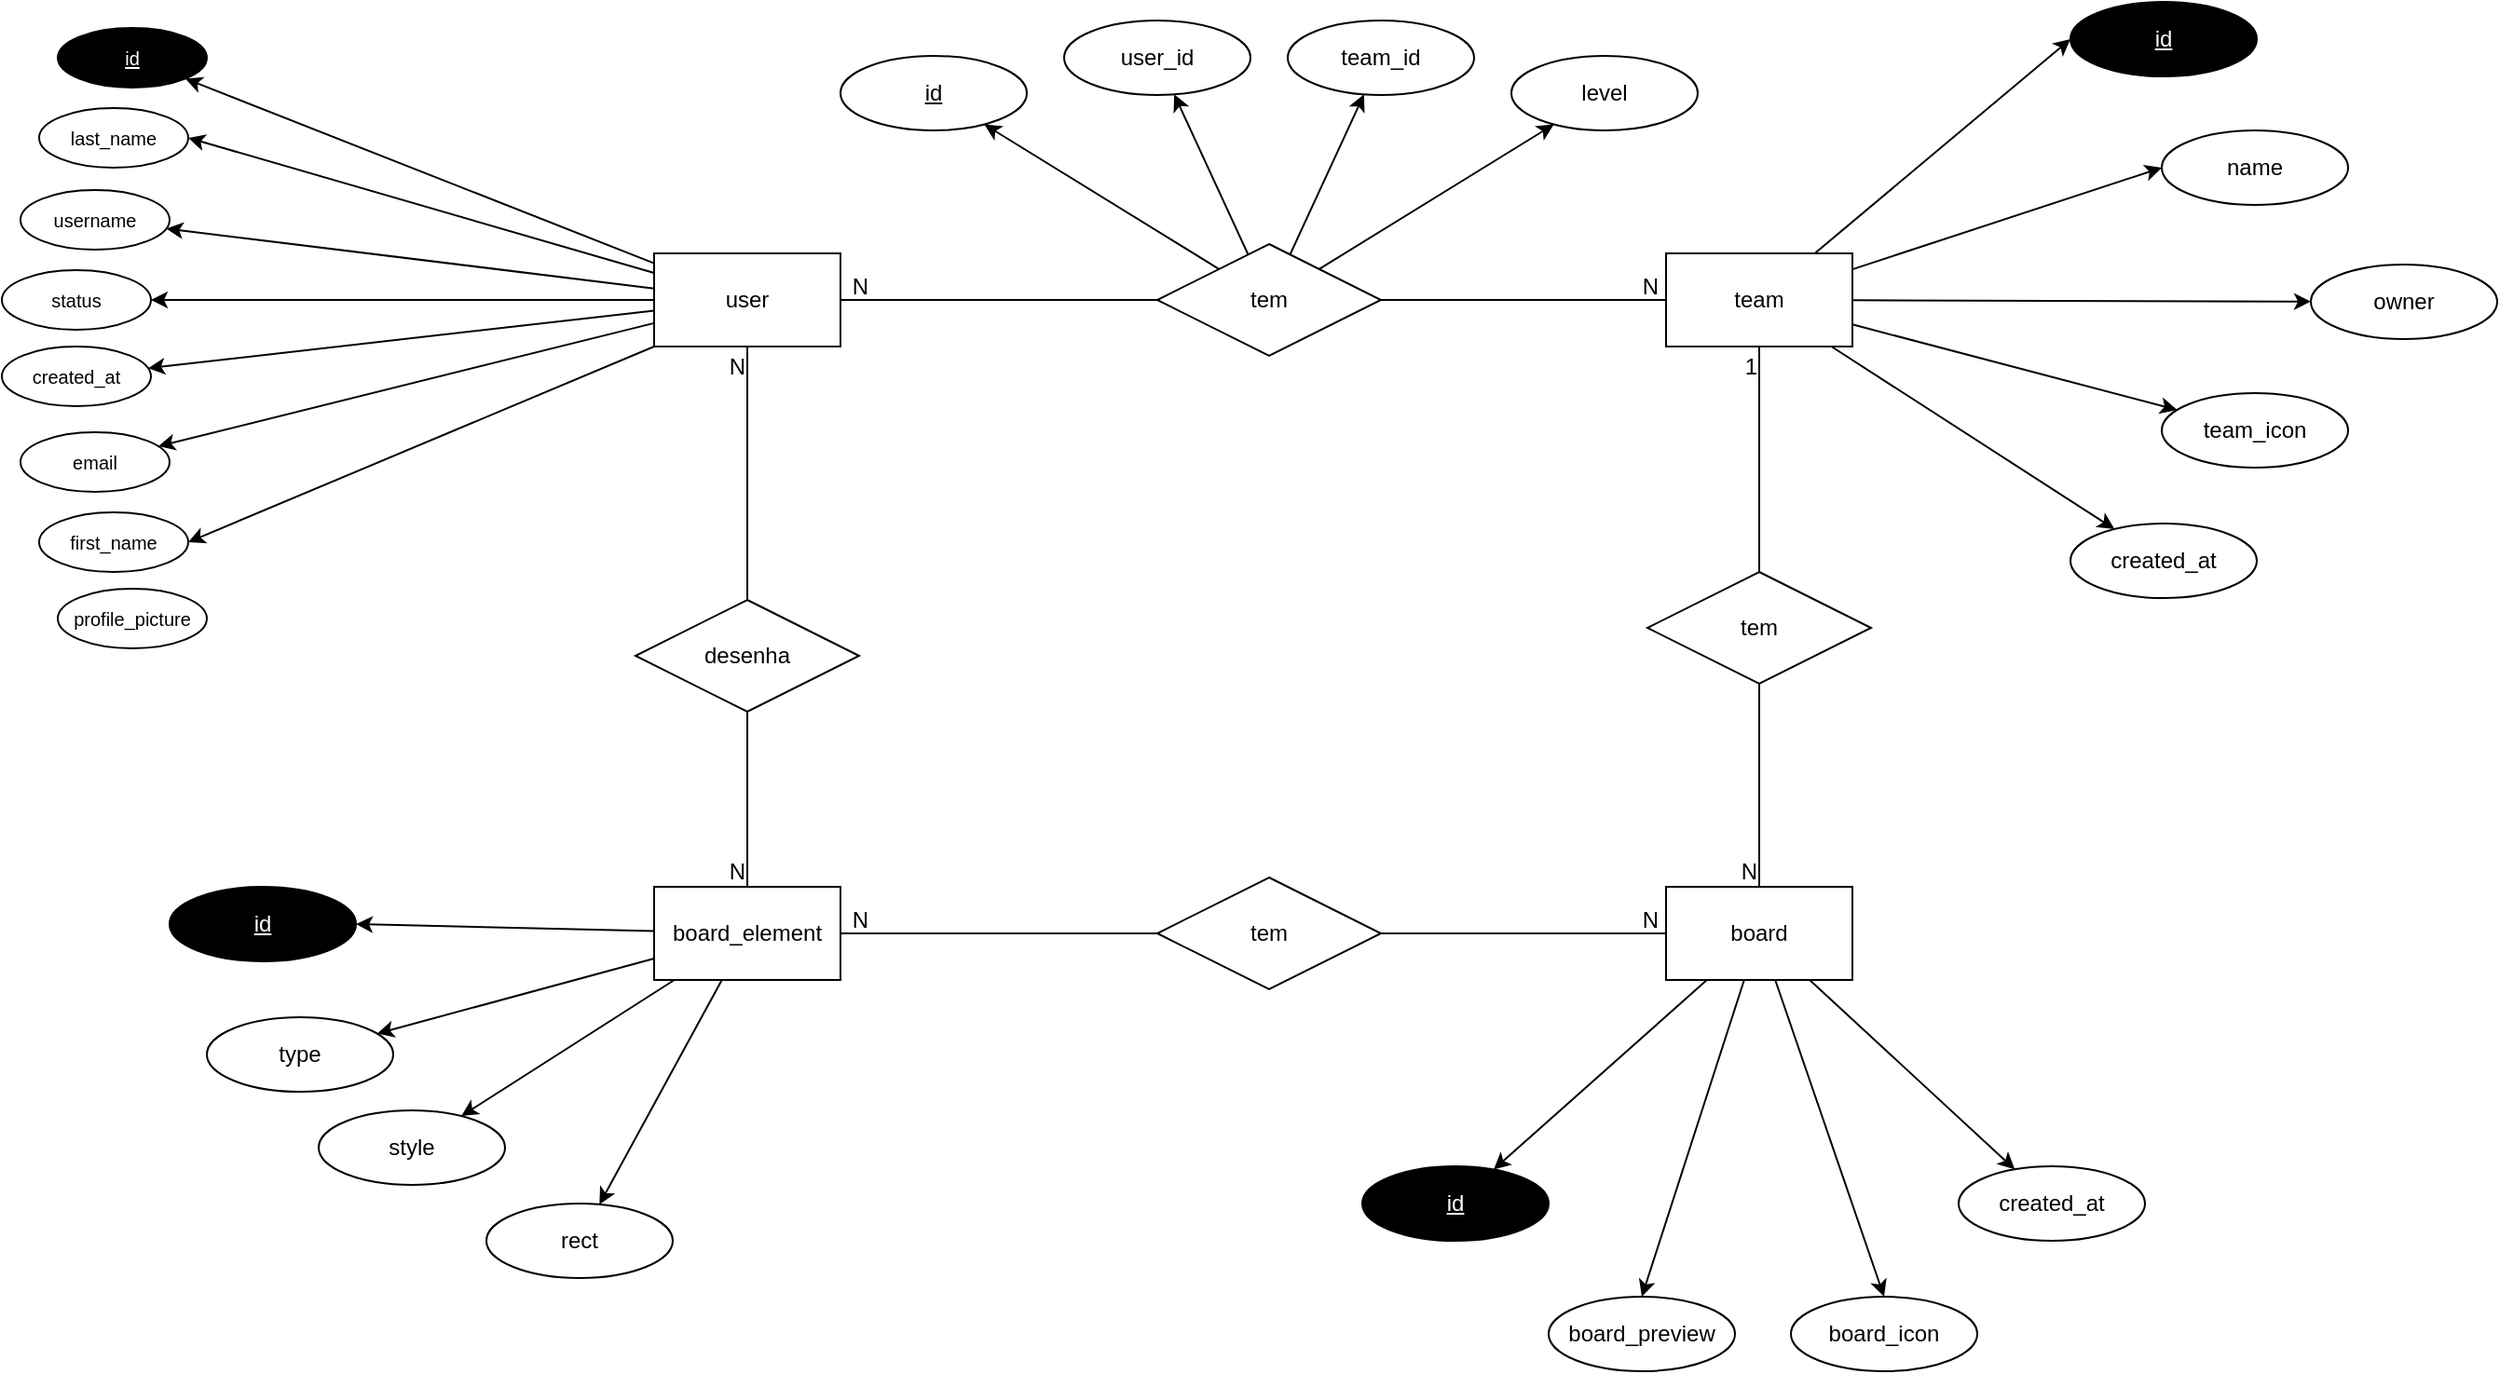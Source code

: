 <mxfile version="27.0.4">
  <diagram id="C5RBs43oDa-KdzZeNtuy" name="Page-1">
    <mxGraphModel dx="1426" dy="785" grid="1" gridSize="10" guides="1" tooltips="1" connect="1" arrows="1" fold="1" page="1" pageScale="1" pageWidth="827" pageHeight="1169" math="0" shadow="0">
      <root>
        <mxCell id="WIyWlLk6GJQsqaUBKTNV-0" />
        <mxCell id="WIyWlLk6GJQsqaUBKTNV-1" parent="WIyWlLk6GJQsqaUBKTNV-0" />
        <mxCell id="QfECR-KnakWeRakG1wzW-8" style="rounded=0;orthogonalLoop=1;jettySize=auto;html=1;elbow=vertical;" parent="WIyWlLk6GJQsqaUBKTNV-1" source="QfECR-KnakWeRakG1wzW-1" target="QfECR-KnakWeRakG1wzW-4" edge="1">
          <mxGeometry relative="1" as="geometry" />
        </mxCell>
        <mxCell id="QfECR-KnakWeRakG1wzW-9" style="rounded=0;orthogonalLoop=1;jettySize=auto;html=1;elbow=vertical;" parent="WIyWlLk6GJQsqaUBKTNV-1" source="QfECR-KnakWeRakG1wzW-1" target="QfECR-KnakWeRakG1wzW-3" edge="1">
          <mxGeometry relative="1" as="geometry" />
        </mxCell>
        <mxCell id="QfECR-KnakWeRakG1wzW-12" style="rounded=0;orthogonalLoop=1;jettySize=auto;html=1;elbow=vertical;" parent="WIyWlLk6GJQsqaUBKTNV-1" source="QfECR-KnakWeRakG1wzW-1" target="QfECR-KnakWeRakG1wzW-11" edge="1">
          <mxGeometry relative="1" as="geometry" />
        </mxCell>
        <mxCell id="QfECR-KnakWeRakG1wzW-15" style="rounded=0;orthogonalLoop=1;jettySize=auto;html=1;entryX=1;entryY=0.5;entryDx=0;entryDy=0;elbow=vertical;exitX=0;exitY=1;exitDx=0;exitDy=0;" parent="WIyWlLk6GJQsqaUBKTNV-1" source="QfECR-KnakWeRakG1wzW-1" target="QfECR-KnakWeRakG1wzW-14" edge="1">
          <mxGeometry relative="1" as="geometry">
            <mxPoint x="420" y="290" as="sourcePoint" />
            <mxPoint x="120" y="260" as="targetPoint" />
          </mxGeometry>
        </mxCell>
        <mxCell id="QfECR-KnakWeRakG1wzW-18" style="rounded=0;orthogonalLoop=1;jettySize=auto;html=1;elbow=vertical;" parent="WIyWlLk6GJQsqaUBKTNV-1" source="QfECR-KnakWeRakG1wzW-1" target="QfECR-KnakWeRakG1wzW-17" edge="1">
          <mxGeometry relative="1" as="geometry" />
        </mxCell>
        <mxCell id="QfECR-KnakWeRakG1wzW-20" style="rounded=0;orthogonalLoop=1;jettySize=auto;html=1;entryX=1;entryY=0.5;entryDx=0;entryDy=0;elbow=vertical;" parent="WIyWlLk6GJQsqaUBKTNV-1" source="QfECR-KnakWeRakG1wzW-1" target="QfECR-KnakWeRakG1wzW-19" edge="1">
          <mxGeometry relative="1" as="geometry" />
        </mxCell>
        <mxCell id="QfECR-KnakWeRakG1wzW-22" style="rounded=0;orthogonalLoop=1;jettySize=auto;html=1;elbow=vertical;" parent="WIyWlLk6GJQsqaUBKTNV-1" source="QfECR-KnakWeRakG1wzW-1" target="QfECR-KnakWeRakG1wzW-21" edge="1">
          <mxGeometry relative="1" as="geometry" />
        </mxCell>
        <mxCell id="QfECR-KnakWeRakG1wzW-1" value="user" style="html=1;dashed=0;whiteSpace=wrap;" parent="WIyWlLk6GJQsqaUBKTNV-1" vertex="1">
          <mxGeometry x="390" y="250" width="100" height="50" as="geometry" />
        </mxCell>
        <mxCell id="QfECR-KnakWeRakG1wzW-3" value="email" style="ellipse;whiteSpace=wrap;html=1;align=center;aspect=fixed;fontSize=10;" parent="WIyWlLk6GJQsqaUBKTNV-1" vertex="1">
          <mxGeometry x="50" y="346" width="80" height="32" as="geometry" />
        </mxCell>
        <mxCell id="QfECR-KnakWeRakG1wzW-4" value="id" style="ellipse;whiteSpace=wrap;html=1;align=center;fontStyle=4;aspect=fixed;fontSize=10;fillColor=#000000;fontColor=#FFFFFF;" parent="WIyWlLk6GJQsqaUBKTNV-1" vertex="1">
          <mxGeometry x="70" y="129" width="80" height="32" as="geometry" />
        </mxCell>
        <mxCell id="QfECR-KnakWeRakG1wzW-11" value="username" style="ellipse;whiteSpace=wrap;html=1;align=center;aspect=fixed;fontSize=10;" parent="WIyWlLk6GJQsqaUBKTNV-1" vertex="1">
          <mxGeometry x="50" y="216" width="80" height="32" as="geometry" />
        </mxCell>
        <mxCell id="QfECR-KnakWeRakG1wzW-14" value="first_name" style="ellipse;whiteSpace=wrap;html=1;align=center;aspect=fixed;fontSize=10;" parent="WIyWlLk6GJQsqaUBKTNV-1" vertex="1">
          <mxGeometry x="60" y="389" width="80" height="32" as="geometry" />
        </mxCell>
        <mxCell id="QfECR-KnakWeRakG1wzW-17" value="created_at" style="ellipse;whiteSpace=wrap;html=1;align=center;aspect=fixed;fontSize=10;" parent="WIyWlLk6GJQsqaUBKTNV-1" vertex="1">
          <mxGeometry x="40" y="300" width="80" height="32" as="geometry" />
        </mxCell>
        <mxCell id="QfECR-KnakWeRakG1wzW-19" value="last_name" style="ellipse;whiteSpace=wrap;html=1;align=center;aspect=fixed;fontSize=10;" parent="WIyWlLk6GJQsqaUBKTNV-1" vertex="1">
          <mxGeometry x="60" y="172" width="80" height="32" as="geometry" />
        </mxCell>
        <mxCell id="QfECR-KnakWeRakG1wzW-21" value="status" style="ellipse;whiteSpace=wrap;html=1;align=center;aspect=fixed;fontSize=10;" parent="WIyWlLk6GJQsqaUBKTNV-1" vertex="1">
          <mxGeometry x="40" y="259" width="80" height="32" as="geometry" />
        </mxCell>
        <mxCell id="QfECR-KnakWeRakG1wzW-42" style="rounded=0;orthogonalLoop=1;jettySize=auto;html=1;entryX=0;entryY=0.5;entryDx=0;entryDy=0;" parent="WIyWlLk6GJQsqaUBKTNV-1" source="QfECR-KnakWeRakG1wzW-24" target="QfECR-KnakWeRakG1wzW-41" edge="1">
          <mxGeometry relative="1" as="geometry" />
        </mxCell>
        <mxCell id="QfECR-KnakWeRakG1wzW-46" style="rounded=0;orthogonalLoop=1;jettySize=auto;html=1;entryX=0;entryY=0.5;entryDx=0;entryDy=0;" parent="WIyWlLk6GJQsqaUBKTNV-1" source="QfECR-KnakWeRakG1wzW-24" target="QfECR-KnakWeRakG1wzW-43" edge="1">
          <mxGeometry relative="1" as="geometry" />
        </mxCell>
        <mxCell id="QfECR-KnakWeRakG1wzW-47" style="rounded=0;orthogonalLoop=1;jettySize=auto;html=1;" parent="WIyWlLk6GJQsqaUBKTNV-1" source="QfECR-KnakWeRakG1wzW-24" target="QfECR-KnakWeRakG1wzW-44" edge="1">
          <mxGeometry relative="1" as="geometry" />
        </mxCell>
        <mxCell id="QfECR-KnakWeRakG1wzW-49" style="rounded=0;orthogonalLoop=1;jettySize=auto;html=1;" parent="WIyWlLk6GJQsqaUBKTNV-1" source="QfECR-KnakWeRakG1wzW-24" target="QfECR-KnakWeRakG1wzW-48" edge="1">
          <mxGeometry relative="1" as="geometry" />
        </mxCell>
        <mxCell id="QfECR-KnakWeRakG1wzW-59" style="rounded=0;orthogonalLoop=1;jettySize=auto;html=1;" parent="WIyWlLk6GJQsqaUBKTNV-1" source="QfECR-KnakWeRakG1wzW-24" target="QfECR-KnakWeRakG1wzW-58" edge="1">
          <mxGeometry relative="1" as="geometry" />
        </mxCell>
        <mxCell id="QfECR-KnakWeRakG1wzW-24" value="team" style="whiteSpace=wrap;html=1;dashed=0;" parent="WIyWlLk6GJQsqaUBKTNV-1" vertex="1">
          <mxGeometry x="933" y="250" width="100" height="50" as="geometry" />
        </mxCell>
        <mxCell id="QfECR-KnakWeRakG1wzW-38" style="rounded=0;orthogonalLoop=1;jettySize=auto;html=1;" parent="WIyWlLk6GJQsqaUBKTNV-1" source="QfECR-KnakWeRakG1wzW-31" target="QfECR-KnakWeRakG1wzW-36" edge="1">
          <mxGeometry relative="1" as="geometry" />
        </mxCell>
        <mxCell id="QfECR-KnakWeRakG1wzW-64" style="rounded=0;orthogonalLoop=1;jettySize=auto;html=1;" parent="WIyWlLk6GJQsqaUBKTNV-1" source="QfECR-KnakWeRakG1wzW-31" target="QfECR-KnakWeRakG1wzW-62" edge="1">
          <mxGeometry relative="1" as="geometry" />
        </mxCell>
        <mxCell id="QfECR-KnakWeRakG1wzW-65" style="rounded=0;orthogonalLoop=1;jettySize=auto;html=1;" parent="WIyWlLk6GJQsqaUBKTNV-1" source="QfECR-KnakWeRakG1wzW-31" target="QfECR-KnakWeRakG1wzW-63" edge="1">
          <mxGeometry relative="1" as="geometry" />
        </mxCell>
        <mxCell id="QfECR-KnakWeRakG1wzW-67" style="rounded=0;orthogonalLoop=1;jettySize=auto;html=1;" parent="WIyWlLk6GJQsqaUBKTNV-1" source="QfECR-KnakWeRakG1wzW-31" target="QfECR-KnakWeRakG1wzW-66" edge="1">
          <mxGeometry relative="1" as="geometry" />
        </mxCell>
        <mxCell id="QfECR-KnakWeRakG1wzW-31" value="tem" style="shape=rhombus;perimeter=rhombusPerimeter;whiteSpace=wrap;html=1;align=center;" parent="WIyWlLk6GJQsqaUBKTNV-1" vertex="1">
          <mxGeometry x="660" y="245" width="120" height="60" as="geometry" />
        </mxCell>
        <mxCell id="QfECR-KnakWeRakG1wzW-32" value="" style="endArrow=none;html=1;rounded=0;entryX=0;entryY=0.5;entryDx=0;entryDy=0;exitX=1;exitY=0.5;exitDx=0;exitDy=0;" parent="WIyWlLk6GJQsqaUBKTNV-1" source="QfECR-KnakWeRakG1wzW-1" target="QfECR-KnakWeRakG1wzW-31" edge="1">
          <mxGeometry relative="1" as="geometry">
            <mxPoint x="490" y="270" as="sourcePoint" />
            <mxPoint x="650" y="270" as="targetPoint" />
          </mxGeometry>
        </mxCell>
        <mxCell id="QfECR-KnakWeRakG1wzW-33" value="N" style="resizable=0;html=1;whiteSpace=wrap;align=right;verticalAlign=bottom;" parent="QfECR-KnakWeRakG1wzW-32" connectable="0" vertex="1">
          <mxGeometry x="1" relative="1" as="geometry">
            <mxPoint x="-154" y="1" as="offset" />
          </mxGeometry>
        </mxCell>
        <mxCell id="QfECR-KnakWeRakG1wzW-34" value="" style="endArrow=none;html=1;rounded=0;exitX=1;exitY=0.5;exitDx=0;exitDy=0;entryX=0;entryY=0.5;entryDx=0;entryDy=0;align=center;" parent="WIyWlLk6GJQsqaUBKTNV-1" source="QfECR-KnakWeRakG1wzW-31" target="QfECR-KnakWeRakG1wzW-24" edge="1">
          <mxGeometry relative="1" as="geometry">
            <mxPoint x="770" y="270" as="sourcePoint" />
            <mxPoint x="930" y="270" as="targetPoint" />
          </mxGeometry>
        </mxCell>
        <mxCell id="QfECR-KnakWeRakG1wzW-35" value="N" style="resizable=0;html=1;whiteSpace=wrap;align=right;verticalAlign=bottom;" parent="QfECR-KnakWeRakG1wzW-34" connectable="0" vertex="1">
          <mxGeometry x="1" relative="1" as="geometry">
            <mxPoint x="-3" y="1" as="offset" />
          </mxGeometry>
        </mxCell>
        <mxCell id="QfECR-KnakWeRakG1wzW-36" value="user_id" style="ellipse;whiteSpace=wrap;html=1;align=center;" parent="WIyWlLk6GJQsqaUBKTNV-1" vertex="1">
          <mxGeometry x="610" y="125" width="100" height="40" as="geometry" />
        </mxCell>
        <mxCell id="QfECR-KnakWeRakG1wzW-41" value="id" style="ellipse;whiteSpace=wrap;html=1;align=center;fontStyle=4;fillColor=#000000;fontColor=#FFFFFF;" parent="WIyWlLk6GJQsqaUBKTNV-1" vertex="1">
          <mxGeometry x="1150" y="115" width="100" height="40" as="geometry" />
        </mxCell>
        <mxCell id="QfECR-KnakWeRakG1wzW-43" value="name" style="ellipse;whiteSpace=wrap;html=1;align=center;" parent="WIyWlLk6GJQsqaUBKTNV-1" vertex="1">
          <mxGeometry x="1199" y="184" width="100" height="40" as="geometry" />
        </mxCell>
        <mxCell id="QfECR-KnakWeRakG1wzW-44" value="owner" style="ellipse;whiteSpace=wrap;html=1;align=center;" parent="WIyWlLk6GJQsqaUBKTNV-1" vertex="1">
          <mxGeometry x="1279" y="256" width="100" height="40" as="geometry" />
        </mxCell>
        <mxCell id="QfECR-KnakWeRakG1wzW-45" value="profile_picture" style="ellipse;whiteSpace=wrap;html=1;align=center;aspect=fixed;fontSize=10;" parent="WIyWlLk6GJQsqaUBKTNV-1" vertex="1">
          <mxGeometry x="70" y="430" width="80" height="32" as="geometry" />
        </mxCell>
        <mxCell id="QfECR-KnakWeRakG1wzW-48" value="team_icon" style="ellipse;whiteSpace=wrap;html=1;align=center;" parent="WIyWlLk6GJQsqaUBKTNV-1" vertex="1">
          <mxGeometry x="1199" y="325" width="100" height="40" as="geometry" />
        </mxCell>
        <mxCell id="QfECR-KnakWeRakG1wzW-61" style="rounded=0;orthogonalLoop=1;jettySize=auto;html=1;" parent="WIyWlLk6GJQsqaUBKTNV-1" source="QfECR-KnakWeRakG1wzW-50" target="QfECR-KnakWeRakG1wzW-60" edge="1">
          <mxGeometry relative="1" as="geometry" />
        </mxCell>
        <mxCell id="QfECR-KnakWeRakG1wzW-70" style="rounded=0;orthogonalLoop=1;jettySize=auto;html=1;" parent="WIyWlLk6GJQsqaUBKTNV-1" source="QfECR-KnakWeRakG1wzW-50" target="QfECR-KnakWeRakG1wzW-69" edge="1">
          <mxGeometry relative="1" as="geometry" />
        </mxCell>
        <mxCell id="QfECR-KnakWeRakG1wzW-50" value="board" style="whiteSpace=wrap;html=1;dashed=0;" parent="WIyWlLk6GJQsqaUBKTNV-1" vertex="1">
          <mxGeometry x="933" y="590" width="100" height="50" as="geometry" />
        </mxCell>
        <mxCell id="QfECR-KnakWeRakG1wzW-52" value="tem" style="shape=rhombus;perimeter=rhombusPerimeter;whiteSpace=wrap;html=1;align=center;" parent="WIyWlLk6GJQsqaUBKTNV-1" vertex="1">
          <mxGeometry x="923" y="421" width="120" height="60" as="geometry" />
        </mxCell>
        <mxCell id="QfECR-KnakWeRakG1wzW-54" value="" style="endArrow=none;html=1;rounded=0;exitX=0.5;exitY=1;exitDx=0;exitDy=0;" parent="WIyWlLk6GJQsqaUBKTNV-1" source="QfECR-KnakWeRakG1wzW-24" target="QfECR-KnakWeRakG1wzW-52" edge="1">
          <mxGeometry relative="1" as="geometry">
            <mxPoint x="993" y="300" as="sourcePoint" />
            <mxPoint x="1153" y="300" as="targetPoint" />
          </mxGeometry>
        </mxCell>
        <mxCell id="QfECR-KnakWeRakG1wzW-55" value="1" style="resizable=0;html=1;whiteSpace=wrap;align=right;verticalAlign=bottom;" parent="QfECR-KnakWeRakG1wzW-54" connectable="0" vertex="1">
          <mxGeometry x="1" relative="1" as="geometry">
            <mxPoint y="-102" as="offset" />
          </mxGeometry>
        </mxCell>
        <mxCell id="QfECR-KnakWeRakG1wzW-56" value="" style="endArrow=none;html=1;rounded=0;exitX=0.5;exitY=1;exitDx=0;exitDy=0;entryX=0.5;entryY=0;entryDx=0;entryDy=0;" parent="WIyWlLk6GJQsqaUBKTNV-1" source="QfECR-KnakWeRakG1wzW-52" target="QfECR-KnakWeRakG1wzW-50" edge="1">
          <mxGeometry relative="1" as="geometry">
            <mxPoint x="943" y="481" as="sourcePoint" />
            <mxPoint x="1103" y="481" as="targetPoint" />
          </mxGeometry>
        </mxCell>
        <mxCell id="QfECR-KnakWeRakG1wzW-57" value="N" style="resizable=0;html=1;whiteSpace=wrap;align=right;verticalAlign=bottom;" parent="QfECR-KnakWeRakG1wzW-56" connectable="0" vertex="1">
          <mxGeometry x="1" relative="1" as="geometry">
            <mxPoint as="offset" />
          </mxGeometry>
        </mxCell>
        <mxCell id="QfECR-KnakWeRakG1wzW-58" value="created_at" style="ellipse;whiteSpace=wrap;html=1;align=center;" parent="WIyWlLk6GJQsqaUBKTNV-1" vertex="1">
          <mxGeometry x="1150" y="395" width="100" height="40" as="geometry" />
        </mxCell>
        <mxCell id="QfECR-KnakWeRakG1wzW-60" value="&lt;u&gt;id&lt;/u&gt;" style="ellipse;whiteSpace=wrap;html=1;align=center;fillColor=#000000;fontColor=#FFFFFF;" parent="WIyWlLk6GJQsqaUBKTNV-1" vertex="1">
          <mxGeometry x="770" y="740" width="100" height="40" as="geometry" />
        </mxCell>
        <mxCell id="QfECR-KnakWeRakG1wzW-62" value="&lt;u&gt;id&lt;/u&gt;" style="ellipse;whiteSpace=wrap;html=1;align=center;" parent="WIyWlLk6GJQsqaUBKTNV-1" vertex="1">
          <mxGeometry x="490" y="144" width="100" height="40" as="geometry" />
        </mxCell>
        <mxCell id="QfECR-KnakWeRakG1wzW-63" value="team_id" style="ellipse;whiteSpace=wrap;html=1;align=center;" parent="WIyWlLk6GJQsqaUBKTNV-1" vertex="1">
          <mxGeometry x="730" y="125" width="100" height="40" as="geometry" />
        </mxCell>
        <mxCell id="QfECR-KnakWeRakG1wzW-66" value="level" style="ellipse;whiteSpace=wrap;html=1;align=center;" parent="WIyWlLk6GJQsqaUBKTNV-1" vertex="1">
          <mxGeometry x="850" y="144" width="100" height="40" as="geometry" />
        </mxCell>
        <mxCell id="QfECR-KnakWeRakG1wzW-69" value="created_at" style="ellipse;whiteSpace=wrap;html=1;align=center;" parent="WIyWlLk6GJQsqaUBKTNV-1" vertex="1">
          <mxGeometry x="1090" y="740" width="100" height="40" as="geometry" />
        </mxCell>
        <mxCell id="FSGx5O_CvRgOGKZyk7Hu-21" style="rounded=0;orthogonalLoop=1;jettySize=auto;html=1;entryX=1;entryY=0.5;entryDx=0;entryDy=0;" edge="1" parent="WIyWlLk6GJQsqaUBKTNV-1" source="FSGx5O_CvRgOGKZyk7Hu-1" target="FSGx5O_CvRgOGKZyk7Hu-20">
          <mxGeometry relative="1" as="geometry" />
        </mxCell>
        <mxCell id="FSGx5O_CvRgOGKZyk7Hu-26" style="rounded=0;orthogonalLoop=1;jettySize=auto;html=1;" edge="1" parent="WIyWlLk6GJQsqaUBKTNV-1" source="FSGx5O_CvRgOGKZyk7Hu-1" target="FSGx5O_CvRgOGKZyk7Hu-25">
          <mxGeometry relative="1" as="geometry" />
        </mxCell>
        <mxCell id="FSGx5O_CvRgOGKZyk7Hu-29" style="rounded=0;orthogonalLoop=1;jettySize=auto;html=1;" edge="1" parent="WIyWlLk6GJQsqaUBKTNV-1" source="FSGx5O_CvRgOGKZyk7Hu-1" target="FSGx5O_CvRgOGKZyk7Hu-28">
          <mxGeometry relative="1" as="geometry" />
        </mxCell>
        <mxCell id="FSGx5O_CvRgOGKZyk7Hu-32" style="rounded=0;orthogonalLoop=1;jettySize=auto;html=1;" edge="1" parent="WIyWlLk6GJQsqaUBKTNV-1" source="FSGx5O_CvRgOGKZyk7Hu-1" target="FSGx5O_CvRgOGKZyk7Hu-31">
          <mxGeometry relative="1" as="geometry" />
        </mxCell>
        <mxCell id="FSGx5O_CvRgOGKZyk7Hu-1" value="board_element" style="whiteSpace=wrap;html=1;dashed=0;" vertex="1" parent="WIyWlLk6GJQsqaUBKTNV-1">
          <mxGeometry x="390" y="590" width="100" height="50" as="geometry" />
        </mxCell>
        <mxCell id="FSGx5O_CvRgOGKZyk7Hu-2" value="desenha" style="shape=rhombus;perimeter=rhombusPerimeter;whiteSpace=wrap;html=1;align=center;" vertex="1" parent="WIyWlLk6GJQsqaUBKTNV-1">
          <mxGeometry x="380" y="436" width="120" height="60" as="geometry" />
        </mxCell>
        <mxCell id="FSGx5O_CvRgOGKZyk7Hu-4" value="board_preview" style="ellipse;whiteSpace=wrap;html=1;align=center;" vertex="1" parent="WIyWlLk6GJQsqaUBKTNV-1">
          <mxGeometry x="870" y="810" width="100" height="40" as="geometry" />
        </mxCell>
        <mxCell id="FSGx5O_CvRgOGKZyk7Hu-5" value="board_icon" style="ellipse;whiteSpace=wrap;html=1;align=center;" vertex="1" parent="WIyWlLk6GJQsqaUBKTNV-1">
          <mxGeometry x="1000" y="810" width="100" height="40" as="geometry" />
        </mxCell>
        <mxCell id="FSGx5O_CvRgOGKZyk7Hu-7" style="rounded=0;orthogonalLoop=1;jettySize=auto;html=1;entryX=0.5;entryY=0;entryDx=0;entryDy=0;" edge="1" parent="WIyWlLk6GJQsqaUBKTNV-1" source="QfECR-KnakWeRakG1wzW-50" target="FSGx5O_CvRgOGKZyk7Hu-5">
          <mxGeometry relative="1" as="geometry" />
        </mxCell>
        <mxCell id="FSGx5O_CvRgOGKZyk7Hu-8" style="rounded=0;orthogonalLoop=1;jettySize=auto;html=1;entryX=0.5;entryY=0;entryDx=0;entryDy=0;" edge="1" parent="WIyWlLk6GJQsqaUBKTNV-1" source="QfECR-KnakWeRakG1wzW-50" target="FSGx5O_CvRgOGKZyk7Hu-4">
          <mxGeometry relative="1" as="geometry" />
        </mxCell>
        <mxCell id="FSGx5O_CvRgOGKZyk7Hu-9" value="" style="endArrow=none;html=1;rounded=0;exitX=0.5;exitY=1;exitDx=0;exitDy=0;entryX=0.5;entryY=0;entryDx=0;entryDy=0;" edge="1" parent="WIyWlLk6GJQsqaUBKTNV-1" source="FSGx5O_CvRgOGKZyk7Hu-2" target="FSGx5O_CvRgOGKZyk7Hu-1">
          <mxGeometry relative="1" as="geometry">
            <mxPoint x="650" y="430" as="sourcePoint" />
            <mxPoint x="810" y="430" as="targetPoint" />
          </mxGeometry>
        </mxCell>
        <mxCell id="FSGx5O_CvRgOGKZyk7Hu-10" value="N" style="resizable=0;html=1;whiteSpace=wrap;align=right;verticalAlign=bottom;" connectable="0" vertex="1" parent="FSGx5O_CvRgOGKZyk7Hu-9">
          <mxGeometry x="1" relative="1" as="geometry" />
        </mxCell>
        <mxCell id="FSGx5O_CvRgOGKZyk7Hu-11" value="" style="endArrow=none;html=1;rounded=0;exitX=0.5;exitY=1;exitDx=0;exitDy=0;entryX=0.5;entryY=0;entryDx=0;entryDy=0;" edge="1" parent="WIyWlLk6GJQsqaUBKTNV-1" source="QfECR-KnakWeRakG1wzW-1" target="FSGx5O_CvRgOGKZyk7Hu-2">
          <mxGeometry relative="1" as="geometry">
            <mxPoint x="500" y="410" as="sourcePoint" />
            <mxPoint x="660" y="410" as="targetPoint" />
          </mxGeometry>
        </mxCell>
        <mxCell id="FSGx5O_CvRgOGKZyk7Hu-12" value="N" style="resizable=0;html=1;whiteSpace=wrap;align=right;verticalAlign=bottom;" connectable="0" vertex="1" parent="FSGx5O_CvRgOGKZyk7Hu-11">
          <mxGeometry x="1" relative="1" as="geometry">
            <mxPoint y="-117" as="offset" />
          </mxGeometry>
        </mxCell>
        <mxCell id="FSGx5O_CvRgOGKZyk7Hu-14" value="tem" style="shape=rhombus;perimeter=rhombusPerimeter;whiteSpace=wrap;html=1;align=center;" vertex="1" parent="WIyWlLk6GJQsqaUBKTNV-1">
          <mxGeometry x="660" y="585" width="120" height="60" as="geometry" />
        </mxCell>
        <mxCell id="FSGx5O_CvRgOGKZyk7Hu-15" value="" style="endArrow=none;html=1;rounded=0;entryX=0;entryY=0.5;entryDx=0;entryDy=0;exitX=1;exitY=0.5;exitDx=0;exitDy=0;" edge="1" parent="WIyWlLk6GJQsqaUBKTNV-1" target="FSGx5O_CvRgOGKZyk7Hu-14" source="FSGx5O_CvRgOGKZyk7Hu-1">
          <mxGeometry relative="1" as="geometry">
            <mxPoint x="490" y="615" as="sourcePoint" />
            <mxPoint x="650" y="610" as="targetPoint" />
          </mxGeometry>
        </mxCell>
        <mxCell id="FSGx5O_CvRgOGKZyk7Hu-16" value="N" style="resizable=0;html=1;whiteSpace=wrap;align=right;verticalAlign=bottom;" connectable="0" vertex="1" parent="FSGx5O_CvRgOGKZyk7Hu-15">
          <mxGeometry x="1" relative="1" as="geometry">
            <mxPoint x="-154" y="1" as="offset" />
          </mxGeometry>
        </mxCell>
        <mxCell id="FSGx5O_CvRgOGKZyk7Hu-17" value="" style="endArrow=none;html=1;rounded=0;exitX=1;exitY=0.5;exitDx=0;exitDy=0;align=center;entryX=0;entryY=0.5;entryDx=0;entryDy=0;" edge="1" parent="WIyWlLk6GJQsqaUBKTNV-1" source="FSGx5O_CvRgOGKZyk7Hu-14" target="QfECR-KnakWeRakG1wzW-50">
          <mxGeometry relative="1" as="geometry">
            <mxPoint x="770" y="610" as="sourcePoint" />
            <mxPoint x="930" y="615" as="targetPoint" />
          </mxGeometry>
        </mxCell>
        <mxCell id="FSGx5O_CvRgOGKZyk7Hu-18" value="N" style="resizable=0;html=1;whiteSpace=wrap;align=right;verticalAlign=bottom;" connectable="0" vertex="1" parent="FSGx5O_CvRgOGKZyk7Hu-17">
          <mxGeometry x="1" relative="1" as="geometry">
            <mxPoint x="-3" y="1" as="offset" />
          </mxGeometry>
        </mxCell>
        <mxCell id="FSGx5O_CvRgOGKZyk7Hu-20" value="id" style="ellipse;whiteSpace=wrap;html=1;align=center;fontStyle=4;fillColor=#000000;fontColor=#FFFFFF;" vertex="1" parent="WIyWlLk6GJQsqaUBKTNV-1">
          <mxGeometry x="130" y="590" width="100" height="40" as="geometry" />
        </mxCell>
        <mxCell id="FSGx5O_CvRgOGKZyk7Hu-25" value="type" style="ellipse;whiteSpace=wrap;html=1;align=center;" vertex="1" parent="WIyWlLk6GJQsqaUBKTNV-1">
          <mxGeometry x="150" y="660" width="100" height="40" as="geometry" />
        </mxCell>
        <mxCell id="FSGx5O_CvRgOGKZyk7Hu-28" value="style" style="ellipse;whiteSpace=wrap;html=1;align=center;" vertex="1" parent="WIyWlLk6GJQsqaUBKTNV-1">
          <mxGeometry x="210" y="710" width="100" height="40" as="geometry" />
        </mxCell>
        <mxCell id="FSGx5O_CvRgOGKZyk7Hu-31" value="rect" style="ellipse;whiteSpace=wrap;html=1;align=center;" vertex="1" parent="WIyWlLk6GJQsqaUBKTNV-1">
          <mxGeometry x="300" y="760" width="100" height="40" as="geometry" />
        </mxCell>
      </root>
    </mxGraphModel>
  </diagram>
</mxfile>
